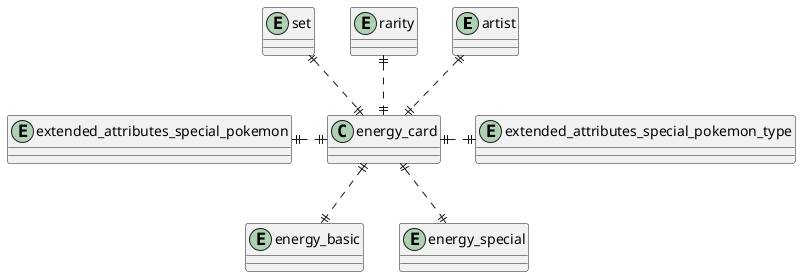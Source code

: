 @startuml energy-card-relationships

entity "artist" as artist {}
entity "energy_basic" as energy_basic {}
entity "energy_special" as energy_special {}
entity "extended_attributes_special_pokemon" as extended_attributes_special_pokemon {}
entity "extended_attributes_special_pokemon_type" as extended_attributes_special_pokemon_type {}
entity "rarity" as rarity {}
entity "set" as set {}

energy_card ||..up|| artist
energy_card ||..|| energy_basic
energy_card ||..|| energy_special
energy_card ||..left|| extended_attributes_special_pokemon
energy_card ||..right|| extended_attributes_special_pokemon_type
energy_card ||..up|| rarity
energy_card ||..up|| set

@enduml